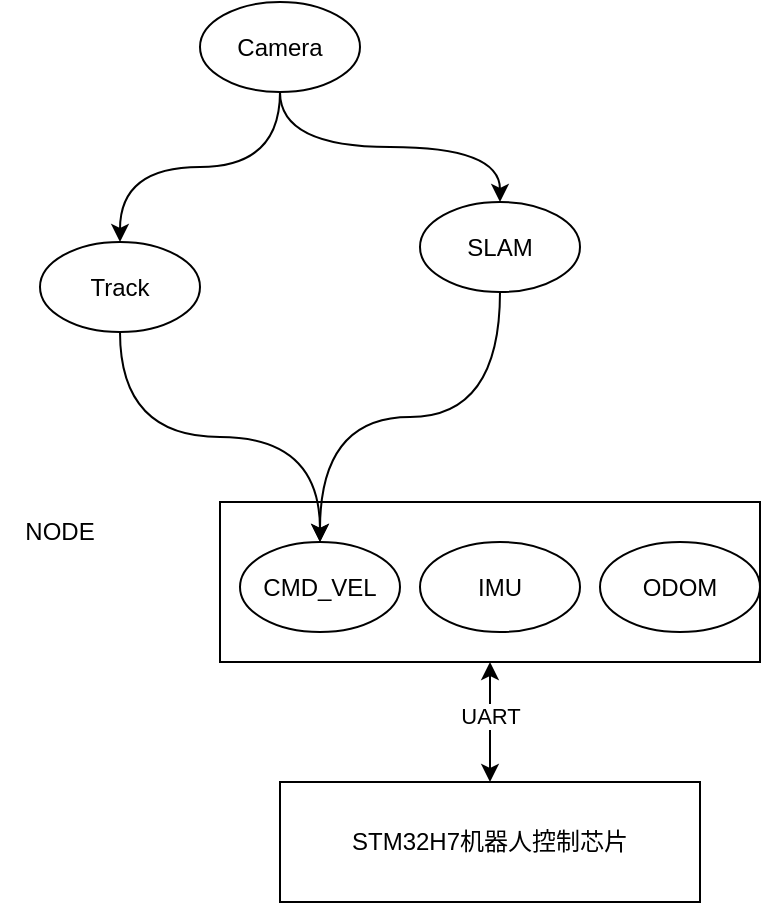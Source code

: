 <mxfile version="28.0.7">
  <diagram name="第 1 页" id="KSHVw96jHuzLOnOTkCxK">
    <mxGraphModel dx="1018" dy="584" grid="1" gridSize="10" guides="1" tooltips="1" connect="1" arrows="1" fold="1" page="1" pageScale="1" pageWidth="827" pageHeight="1169" math="0" shadow="0">
      <root>
        <mxCell id="0" />
        <mxCell id="1" parent="0" />
        <mxCell id="0AkeG1J8nlGMrkTWvW4z-6" value="" style="rounded=0;whiteSpace=wrap;html=1;" vertex="1" parent="1">
          <mxGeometry x="250" y="310" width="270" height="80" as="geometry" />
        </mxCell>
        <mxCell id="0AkeG1J8nlGMrkTWvW4z-4" style="edgeStyle=orthogonalEdgeStyle;rounded=0;orthogonalLoop=1;jettySize=auto;html=1;exitX=0.5;exitY=0;exitDx=0;exitDy=0;entryX=0.5;entryY=1;entryDx=0;entryDy=0;startArrow=classic;startFill=1;curved=1;" edge="1" parent="1" source="0AkeG1J8nlGMrkTWvW4z-2" target="0AkeG1J8nlGMrkTWvW4z-6">
          <mxGeometry relative="1" as="geometry">
            <mxPoint x="385" y="350" as="targetPoint" />
          </mxGeometry>
        </mxCell>
        <mxCell id="0AkeG1J8nlGMrkTWvW4z-5" value="UART" style="edgeLabel;html=1;align=center;verticalAlign=middle;resizable=0;points=[];" vertex="1" connectable="0" parent="0AkeG1J8nlGMrkTWvW4z-4">
          <mxGeometry x="0.1" relative="1" as="geometry">
            <mxPoint as="offset" />
          </mxGeometry>
        </mxCell>
        <mxCell id="0AkeG1J8nlGMrkTWvW4z-2" value="STM32H7机器人控制芯片" style="rounded=0;whiteSpace=wrap;html=1;" vertex="1" parent="1">
          <mxGeometry x="280" y="450" width="210" height="60" as="geometry" />
        </mxCell>
        <mxCell id="0AkeG1J8nlGMrkTWvW4z-7" value="NODE" style="text;strokeColor=none;align=center;fillColor=none;html=1;verticalAlign=middle;whiteSpace=wrap;rounded=0;" vertex="1" parent="1">
          <mxGeometry x="140" y="310" width="60" height="30" as="geometry" />
        </mxCell>
        <mxCell id="0AkeG1J8nlGMrkTWvW4z-9" value="CMD_VEL" style="ellipse;whiteSpace=wrap;html=1;" vertex="1" parent="1">
          <mxGeometry x="260" y="330" width="80" height="45" as="geometry" />
        </mxCell>
        <mxCell id="0AkeG1J8nlGMrkTWvW4z-10" value="IMU" style="ellipse;whiteSpace=wrap;html=1;" vertex="1" parent="1">
          <mxGeometry x="350" y="330" width="80" height="45" as="geometry" />
        </mxCell>
        <mxCell id="0AkeG1J8nlGMrkTWvW4z-11" value="ODOM" style="ellipse;whiteSpace=wrap;html=1;" vertex="1" parent="1">
          <mxGeometry x="440" y="330" width="80" height="45" as="geometry" />
        </mxCell>
        <mxCell id="0AkeG1J8nlGMrkTWvW4z-20" style="edgeStyle=orthogonalEdgeStyle;curved=1;rounded=0;orthogonalLoop=1;jettySize=auto;html=1;exitX=0.5;exitY=1;exitDx=0;exitDy=0;entryX=0.5;entryY=0;entryDx=0;entryDy=0;" edge="1" parent="1" source="0AkeG1J8nlGMrkTWvW4z-13" target="0AkeG1J8nlGMrkTWvW4z-15">
          <mxGeometry relative="1" as="geometry" />
        </mxCell>
        <mxCell id="0AkeG1J8nlGMrkTWvW4z-21" style="edgeStyle=orthogonalEdgeStyle;curved=1;rounded=0;orthogonalLoop=1;jettySize=auto;html=1;exitX=0.5;exitY=1;exitDx=0;exitDy=0;entryX=0.5;entryY=0;entryDx=0;entryDy=0;" edge="1" parent="1" source="0AkeG1J8nlGMrkTWvW4z-13" target="0AkeG1J8nlGMrkTWvW4z-14">
          <mxGeometry relative="1" as="geometry" />
        </mxCell>
        <mxCell id="0AkeG1J8nlGMrkTWvW4z-13" value="Camera" style="ellipse;whiteSpace=wrap;html=1;" vertex="1" parent="1">
          <mxGeometry x="240" y="60" width="80" height="45" as="geometry" />
        </mxCell>
        <mxCell id="0AkeG1J8nlGMrkTWvW4z-19" style="edgeStyle=orthogonalEdgeStyle;curved=1;rounded=0;orthogonalLoop=1;jettySize=auto;html=1;exitX=0.5;exitY=1;exitDx=0;exitDy=0;entryX=0.5;entryY=0;entryDx=0;entryDy=0;" edge="1" parent="1" source="0AkeG1J8nlGMrkTWvW4z-14" target="0AkeG1J8nlGMrkTWvW4z-9">
          <mxGeometry relative="1" as="geometry" />
        </mxCell>
        <mxCell id="0AkeG1J8nlGMrkTWvW4z-14" value="SLAM" style="ellipse;whiteSpace=wrap;html=1;" vertex="1" parent="1">
          <mxGeometry x="350" y="160" width="80" height="45" as="geometry" />
        </mxCell>
        <mxCell id="0AkeG1J8nlGMrkTWvW4z-18" style="edgeStyle=orthogonalEdgeStyle;curved=1;rounded=0;orthogonalLoop=1;jettySize=auto;html=1;exitX=0.5;exitY=1;exitDx=0;exitDy=0;entryX=0.5;entryY=0;entryDx=0;entryDy=0;" edge="1" parent="1" source="0AkeG1J8nlGMrkTWvW4z-15" target="0AkeG1J8nlGMrkTWvW4z-9">
          <mxGeometry relative="1" as="geometry" />
        </mxCell>
        <mxCell id="0AkeG1J8nlGMrkTWvW4z-15" value="Track" style="ellipse;whiteSpace=wrap;html=1;" vertex="1" parent="1">
          <mxGeometry x="160" y="180" width="80" height="45" as="geometry" />
        </mxCell>
      </root>
    </mxGraphModel>
  </diagram>
</mxfile>
